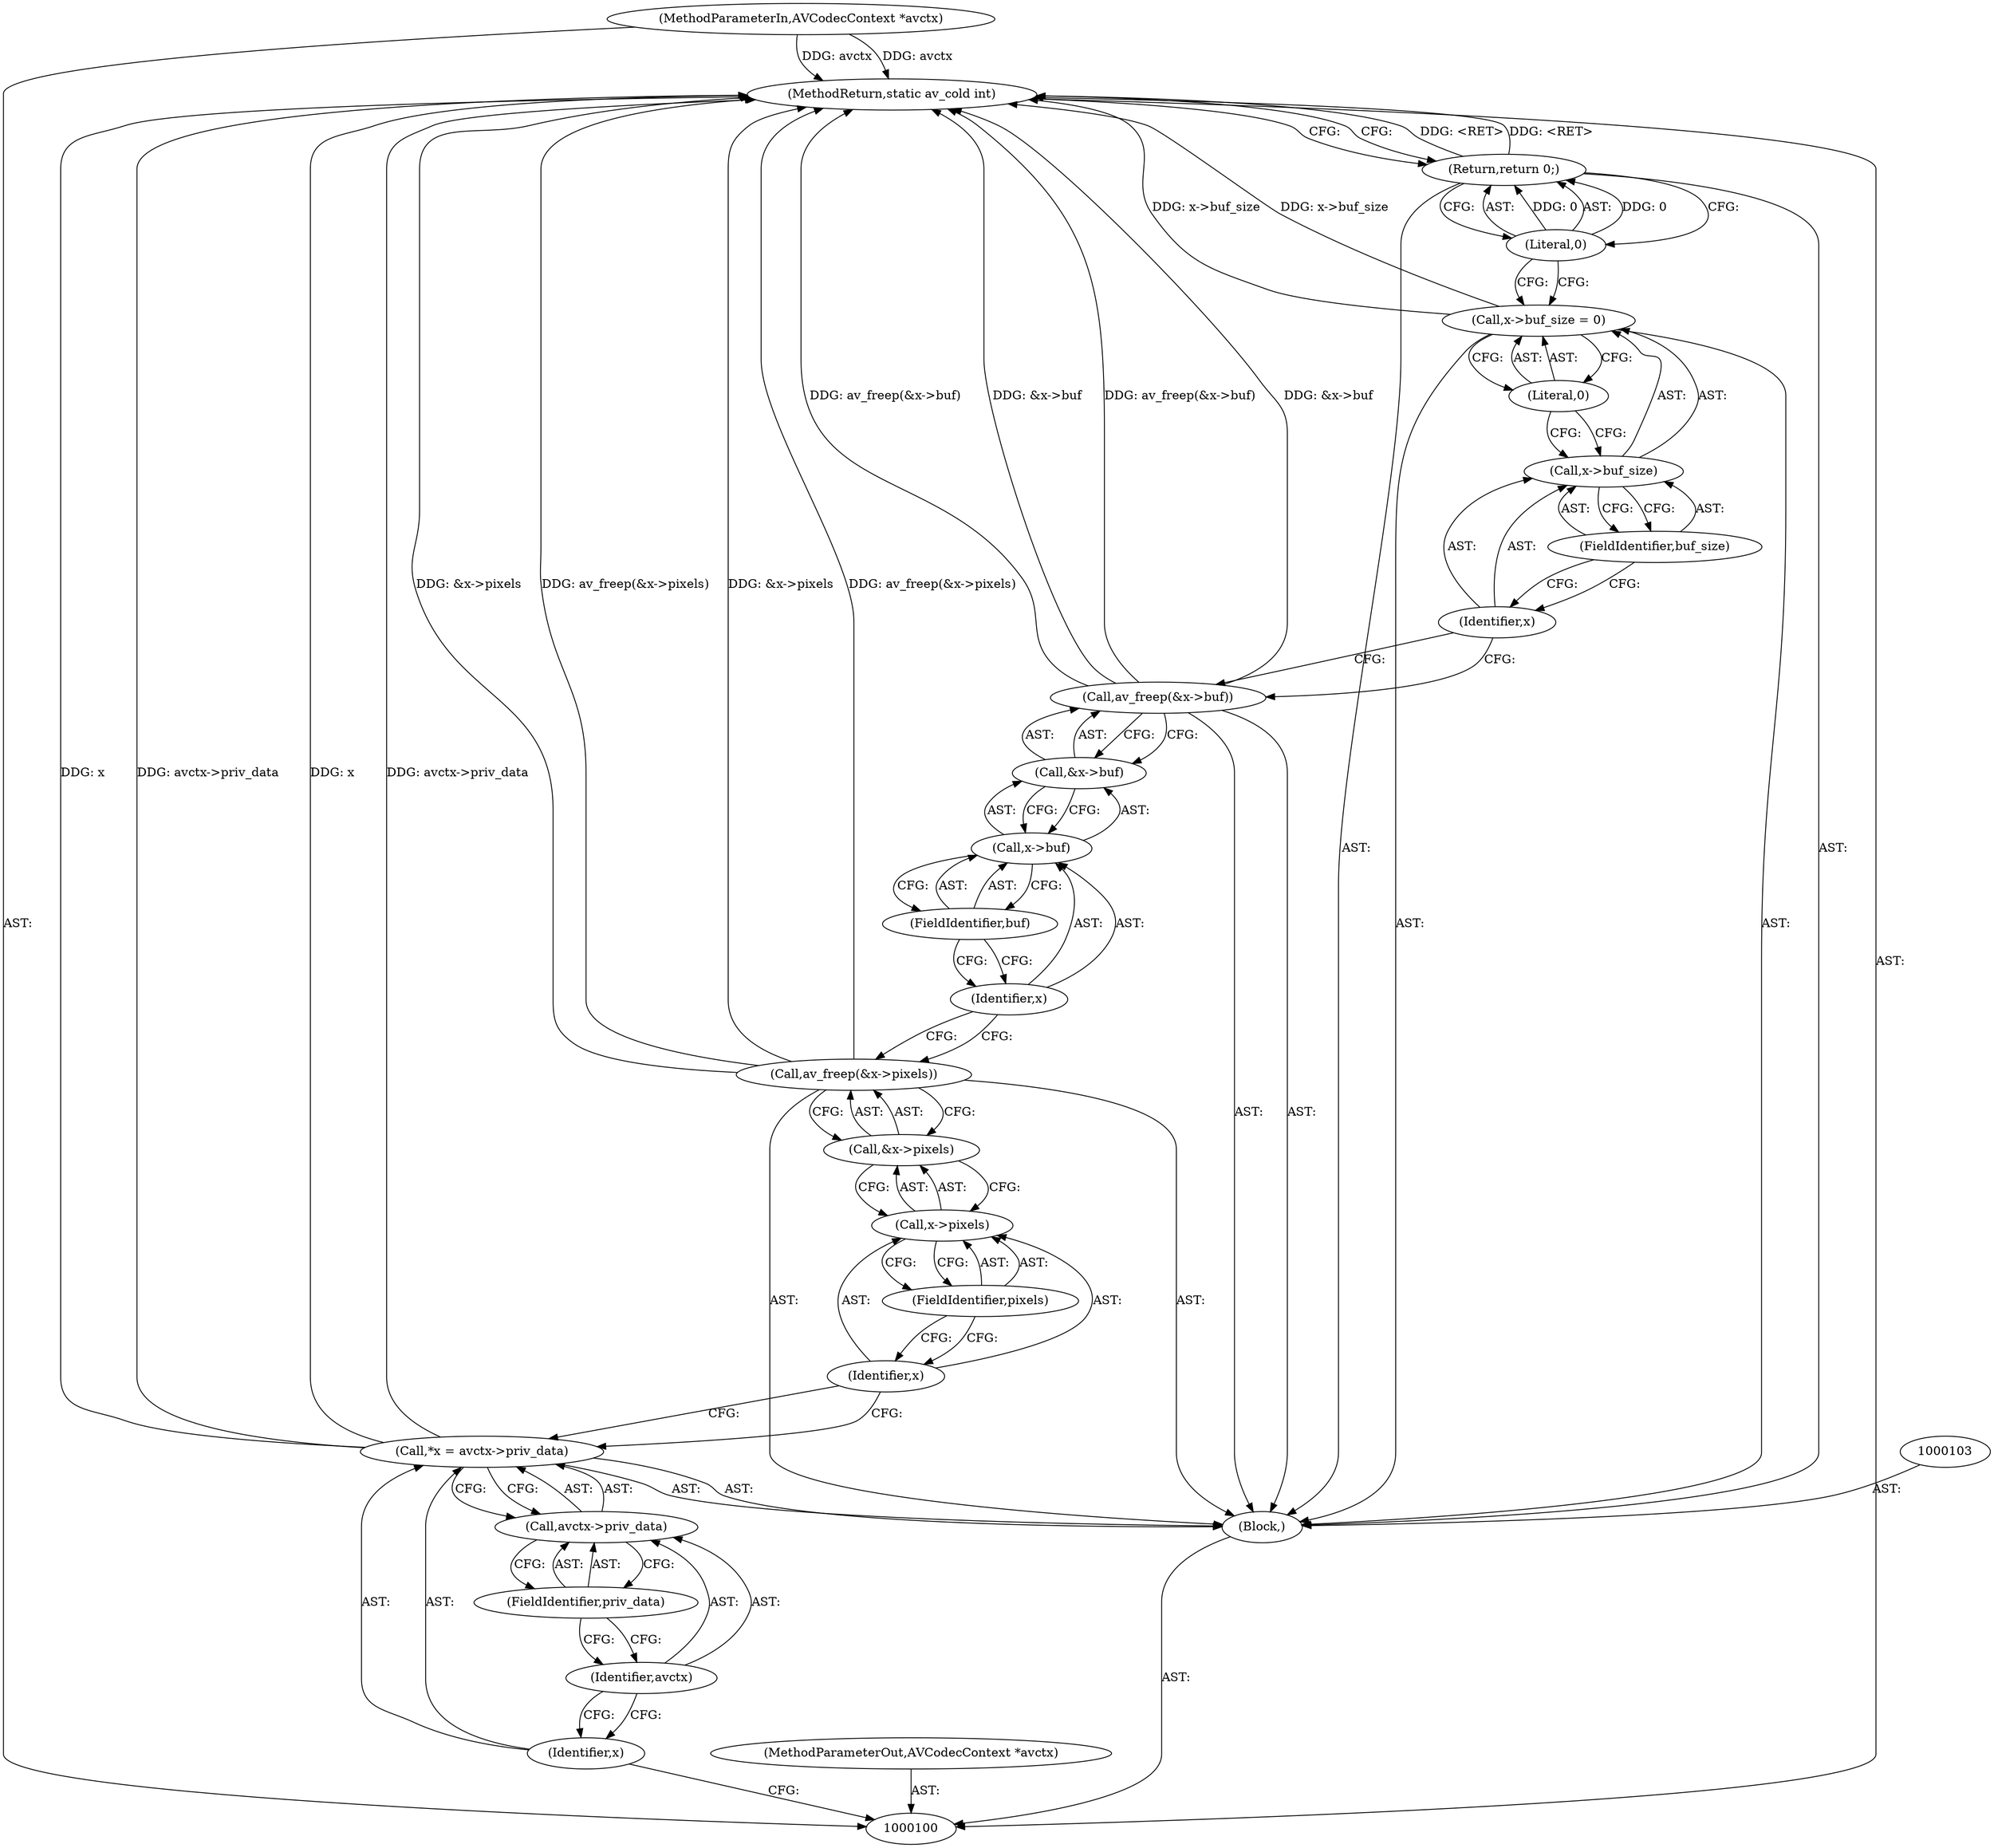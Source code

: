 digraph "0_FFmpeg_cb243972b121b1ae6b60a78ff55a0506c69f3879_0" {
"1000126" [label="(MethodReturn,static av_cold int)"];
"1000101" [label="(MethodParameterIn,AVCodecContext *avctx)"];
"1000151" [label="(MethodParameterOut,AVCodecContext *avctx)"];
"1000102" [label="(Block,)"];
"1000104" [label="(Call,*x = avctx->priv_data)"];
"1000105" [label="(Identifier,x)"];
"1000106" [label="(Call,avctx->priv_data)"];
"1000107" [label="(Identifier,avctx)"];
"1000108" [label="(FieldIdentifier,priv_data)"];
"1000110" [label="(Call,&x->pixels)"];
"1000111" [label="(Call,x->pixels)"];
"1000112" [label="(Identifier,x)"];
"1000113" [label="(FieldIdentifier,pixels)"];
"1000109" [label="(Call,av_freep(&x->pixels))"];
"1000115" [label="(Call,&x->buf)"];
"1000116" [label="(Call,x->buf)"];
"1000117" [label="(Identifier,x)"];
"1000118" [label="(FieldIdentifier,buf)"];
"1000114" [label="(Call,av_freep(&x->buf))"];
"1000123" [label="(Literal,0)"];
"1000119" [label="(Call,x->buf_size = 0)"];
"1000120" [label="(Call,x->buf_size)"];
"1000121" [label="(Identifier,x)"];
"1000122" [label="(FieldIdentifier,buf_size)"];
"1000125" [label="(Literal,0)"];
"1000124" [label="(Return,return 0;)"];
"1000126" -> "1000100"  [label="AST: "];
"1000126" -> "1000124"  [label="CFG: "];
"1000104" -> "1000126"  [label="DDG: x"];
"1000104" -> "1000126"  [label="DDG: avctx->priv_data"];
"1000114" -> "1000126"  [label="DDG: av_freep(&x->buf)"];
"1000114" -> "1000126"  [label="DDG: &x->buf"];
"1000101" -> "1000126"  [label="DDG: avctx"];
"1000109" -> "1000126"  [label="DDG: &x->pixels"];
"1000109" -> "1000126"  [label="DDG: av_freep(&x->pixels)"];
"1000119" -> "1000126"  [label="DDG: x->buf_size"];
"1000124" -> "1000126"  [label="DDG: <RET>"];
"1000101" -> "1000100"  [label="AST: "];
"1000101" -> "1000126"  [label="DDG: avctx"];
"1000151" -> "1000100"  [label="AST: "];
"1000102" -> "1000100"  [label="AST: "];
"1000103" -> "1000102"  [label="AST: "];
"1000104" -> "1000102"  [label="AST: "];
"1000109" -> "1000102"  [label="AST: "];
"1000114" -> "1000102"  [label="AST: "];
"1000119" -> "1000102"  [label="AST: "];
"1000124" -> "1000102"  [label="AST: "];
"1000104" -> "1000102"  [label="AST: "];
"1000104" -> "1000106"  [label="CFG: "];
"1000105" -> "1000104"  [label="AST: "];
"1000106" -> "1000104"  [label="AST: "];
"1000112" -> "1000104"  [label="CFG: "];
"1000104" -> "1000126"  [label="DDG: x"];
"1000104" -> "1000126"  [label="DDG: avctx->priv_data"];
"1000105" -> "1000104"  [label="AST: "];
"1000105" -> "1000100"  [label="CFG: "];
"1000107" -> "1000105"  [label="CFG: "];
"1000106" -> "1000104"  [label="AST: "];
"1000106" -> "1000108"  [label="CFG: "];
"1000107" -> "1000106"  [label="AST: "];
"1000108" -> "1000106"  [label="AST: "];
"1000104" -> "1000106"  [label="CFG: "];
"1000107" -> "1000106"  [label="AST: "];
"1000107" -> "1000105"  [label="CFG: "];
"1000108" -> "1000107"  [label="CFG: "];
"1000108" -> "1000106"  [label="AST: "];
"1000108" -> "1000107"  [label="CFG: "];
"1000106" -> "1000108"  [label="CFG: "];
"1000110" -> "1000109"  [label="AST: "];
"1000110" -> "1000111"  [label="CFG: "];
"1000111" -> "1000110"  [label="AST: "];
"1000109" -> "1000110"  [label="CFG: "];
"1000111" -> "1000110"  [label="AST: "];
"1000111" -> "1000113"  [label="CFG: "];
"1000112" -> "1000111"  [label="AST: "];
"1000113" -> "1000111"  [label="AST: "];
"1000110" -> "1000111"  [label="CFG: "];
"1000112" -> "1000111"  [label="AST: "];
"1000112" -> "1000104"  [label="CFG: "];
"1000113" -> "1000112"  [label="CFG: "];
"1000113" -> "1000111"  [label="AST: "];
"1000113" -> "1000112"  [label="CFG: "];
"1000111" -> "1000113"  [label="CFG: "];
"1000109" -> "1000102"  [label="AST: "];
"1000109" -> "1000110"  [label="CFG: "];
"1000110" -> "1000109"  [label="AST: "];
"1000117" -> "1000109"  [label="CFG: "];
"1000109" -> "1000126"  [label="DDG: &x->pixels"];
"1000109" -> "1000126"  [label="DDG: av_freep(&x->pixels)"];
"1000115" -> "1000114"  [label="AST: "];
"1000115" -> "1000116"  [label="CFG: "];
"1000116" -> "1000115"  [label="AST: "];
"1000114" -> "1000115"  [label="CFG: "];
"1000116" -> "1000115"  [label="AST: "];
"1000116" -> "1000118"  [label="CFG: "];
"1000117" -> "1000116"  [label="AST: "];
"1000118" -> "1000116"  [label="AST: "];
"1000115" -> "1000116"  [label="CFG: "];
"1000117" -> "1000116"  [label="AST: "];
"1000117" -> "1000109"  [label="CFG: "];
"1000118" -> "1000117"  [label="CFG: "];
"1000118" -> "1000116"  [label="AST: "];
"1000118" -> "1000117"  [label="CFG: "];
"1000116" -> "1000118"  [label="CFG: "];
"1000114" -> "1000102"  [label="AST: "];
"1000114" -> "1000115"  [label="CFG: "];
"1000115" -> "1000114"  [label="AST: "];
"1000121" -> "1000114"  [label="CFG: "];
"1000114" -> "1000126"  [label="DDG: av_freep(&x->buf)"];
"1000114" -> "1000126"  [label="DDG: &x->buf"];
"1000123" -> "1000119"  [label="AST: "];
"1000123" -> "1000120"  [label="CFG: "];
"1000119" -> "1000123"  [label="CFG: "];
"1000119" -> "1000102"  [label="AST: "];
"1000119" -> "1000123"  [label="CFG: "];
"1000120" -> "1000119"  [label="AST: "];
"1000123" -> "1000119"  [label="AST: "];
"1000125" -> "1000119"  [label="CFG: "];
"1000119" -> "1000126"  [label="DDG: x->buf_size"];
"1000120" -> "1000119"  [label="AST: "];
"1000120" -> "1000122"  [label="CFG: "];
"1000121" -> "1000120"  [label="AST: "];
"1000122" -> "1000120"  [label="AST: "];
"1000123" -> "1000120"  [label="CFG: "];
"1000121" -> "1000120"  [label="AST: "];
"1000121" -> "1000114"  [label="CFG: "];
"1000122" -> "1000121"  [label="CFG: "];
"1000122" -> "1000120"  [label="AST: "];
"1000122" -> "1000121"  [label="CFG: "];
"1000120" -> "1000122"  [label="CFG: "];
"1000125" -> "1000124"  [label="AST: "];
"1000125" -> "1000119"  [label="CFG: "];
"1000124" -> "1000125"  [label="CFG: "];
"1000125" -> "1000124"  [label="DDG: 0"];
"1000124" -> "1000102"  [label="AST: "];
"1000124" -> "1000125"  [label="CFG: "];
"1000125" -> "1000124"  [label="AST: "];
"1000126" -> "1000124"  [label="CFG: "];
"1000124" -> "1000126"  [label="DDG: <RET>"];
"1000125" -> "1000124"  [label="DDG: 0"];
}
